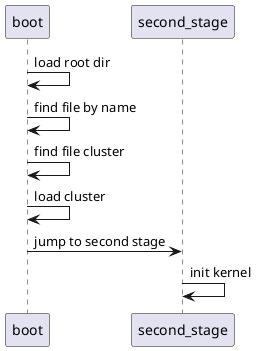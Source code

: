 
     ┌────┐             ┌────────────┐
     │boot│             │second_stage│
     └─┬──┘             └─────┬──────┘
       │────┐                 │
       │    │ load root dir   │
       │<───┘                 │
       │                      │
       │────┐
       │    │ find file by name
       │<───┘
       │                      │
       │────┐
       │    │ find file cluster
       │<───┘
       │                      │
       │────┐                 │
       │    │ load cluster    │
       │<───┘                 │
       │                      │
       │ jump to second stage │
       │ ─────────────────────>
       │                      │
       │                      │────┐
       │                      │    │ init kernel
       │                      │<───┘
     ┌─┴──┐             ┌─────┴──────┐
     │boot│             │second_stage│
     └────┘             └────────────┘

@startuml
boot -> boot : load root dir
boot -> boot : find file by name
boot -> boot : find file cluster
boot -> boot : load cluster
boot -> second_stage : jump to second stage
second_stage -> second_stage: init kernel
@enduml

